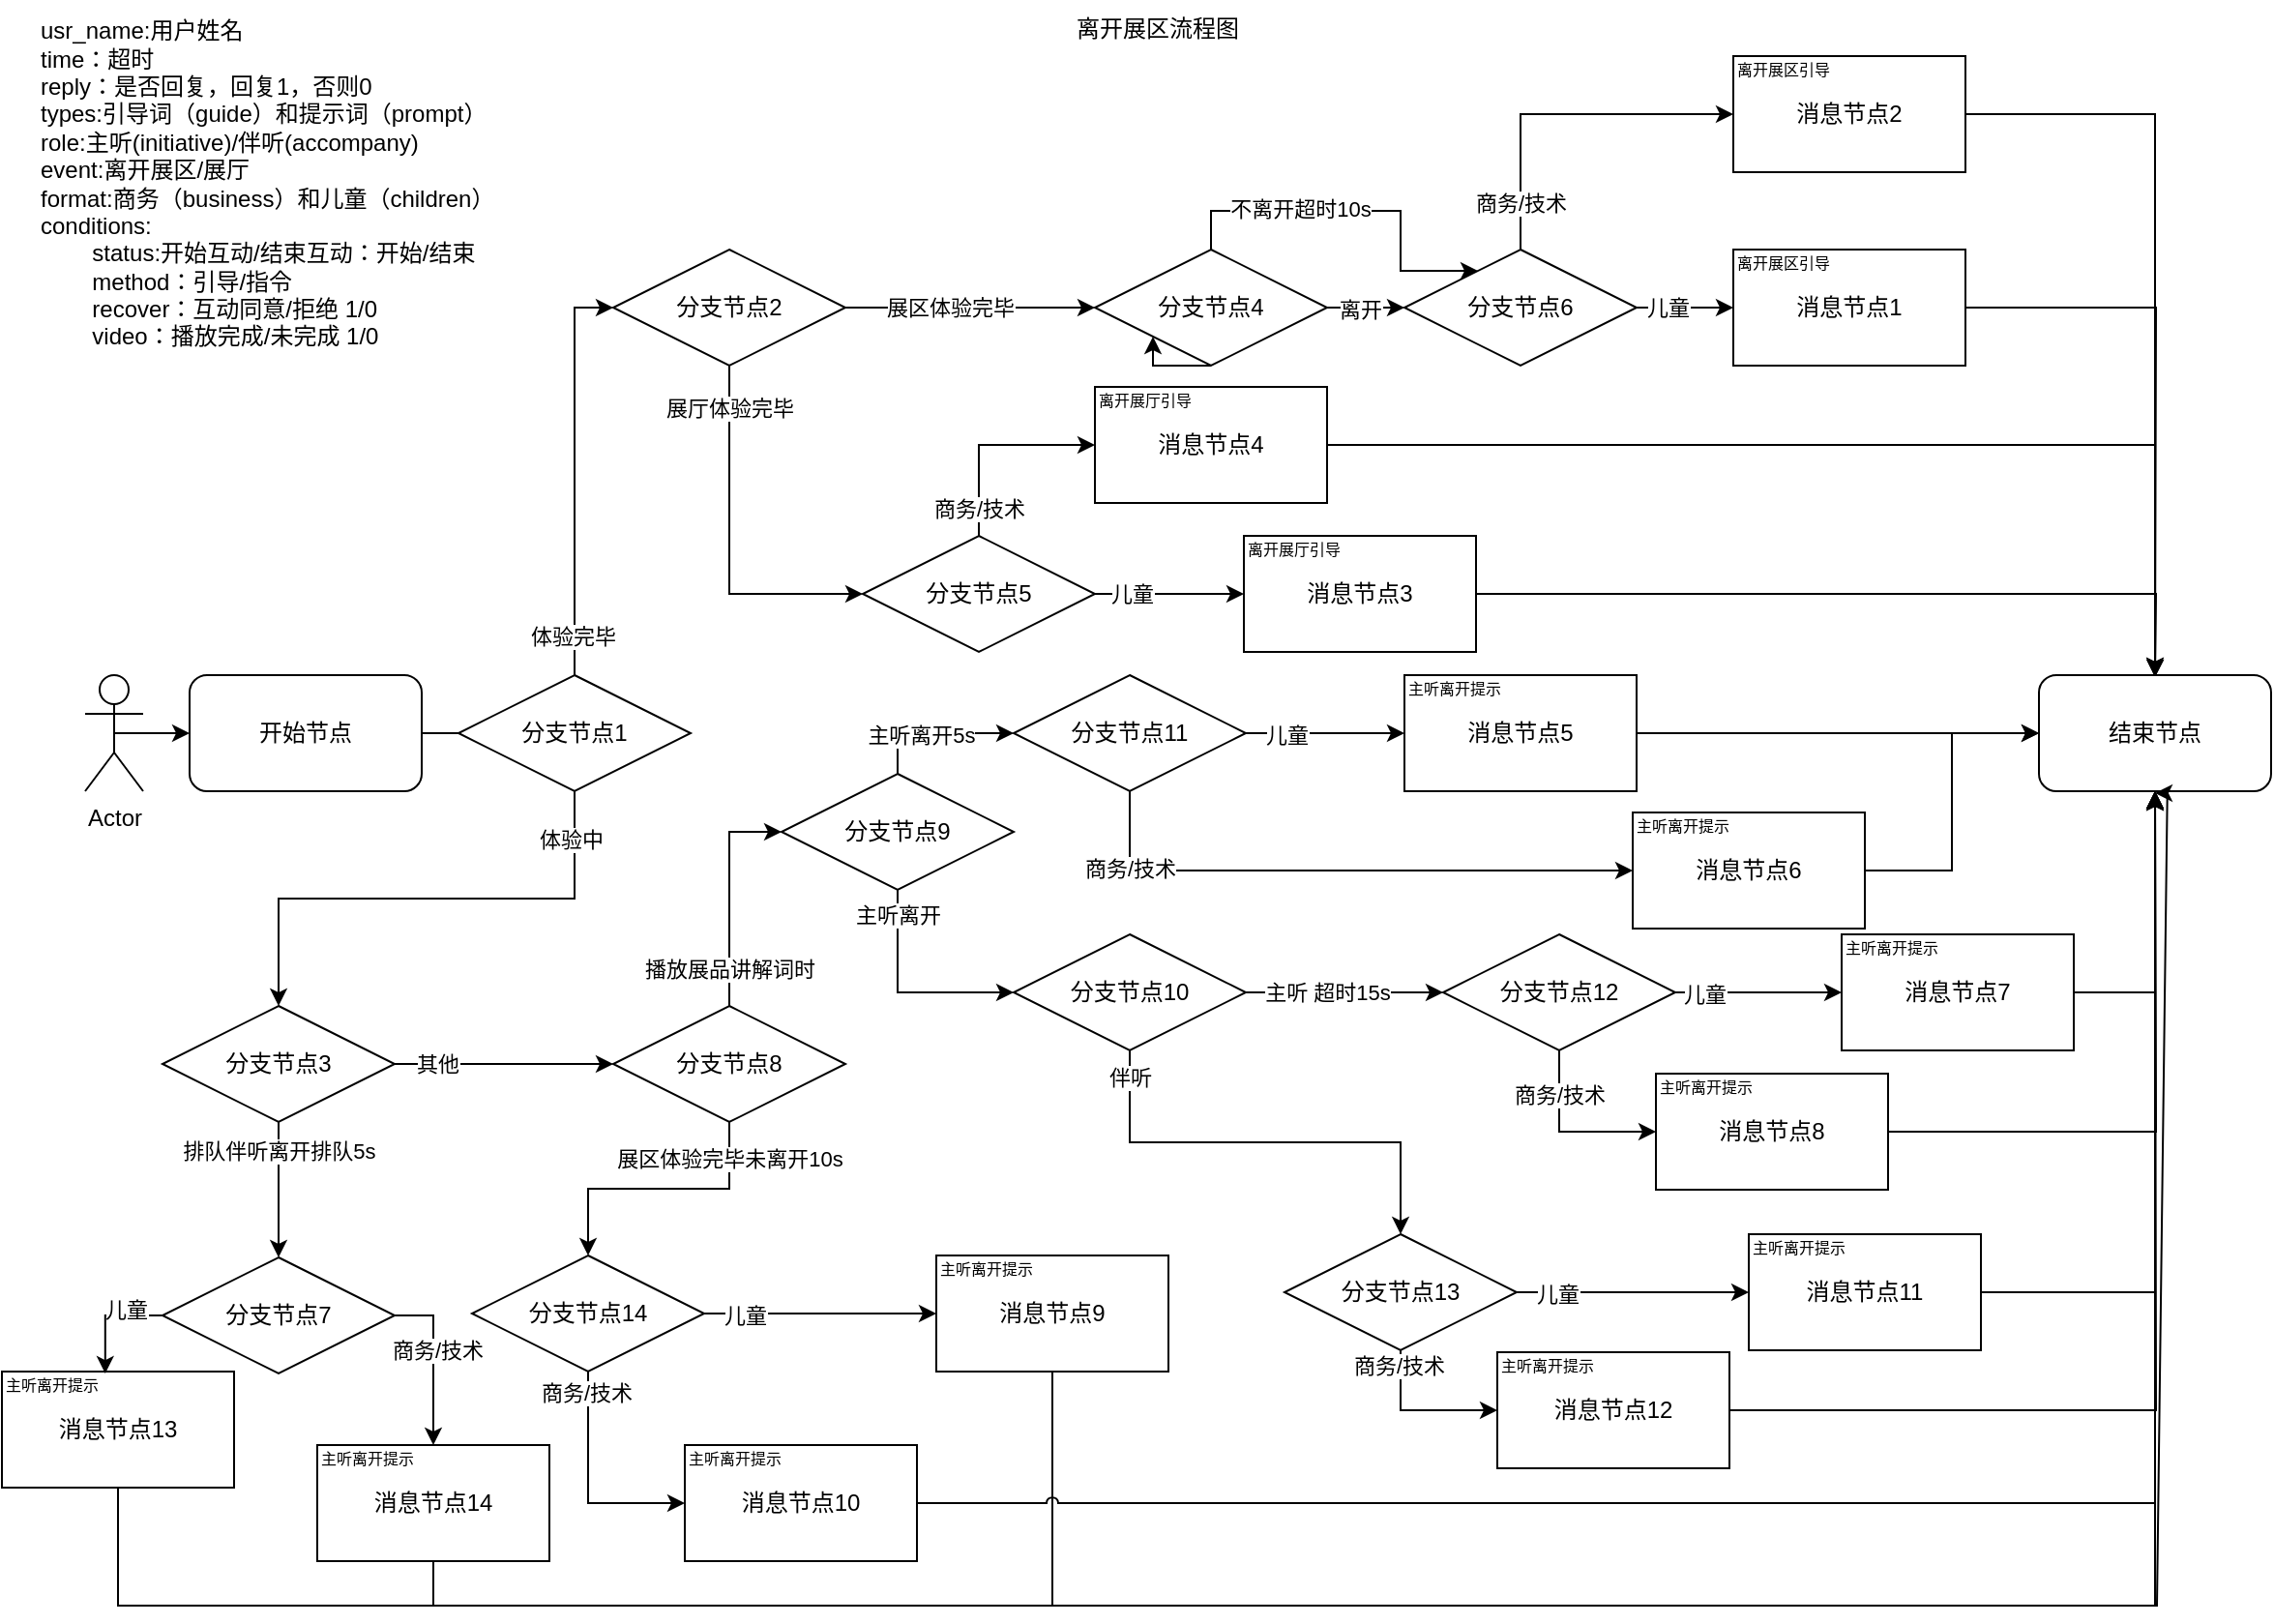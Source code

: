 <mxfile version="26.0.6">
  <diagram name="第 1 页" id="eqwS2rmoRDuyHipNQvQM">
    <mxGraphModel dx="2731" dy="938" grid="1" gridSize="10" guides="1" tooltips="1" connect="1" arrows="0" fold="1" page="1" pageScale="1" pageWidth="1169" pageHeight="827" math="0" shadow="0">
      <root>
        <mxCell id="0" />
        <mxCell id="1" parent="0" />
        <mxCell id="97sA7i45QoaFlvlGvcoy-3" style="edgeStyle=orthogonalEdgeStyle;rounded=0;orthogonalLoop=1;jettySize=auto;html=1;exitX=0.5;exitY=0.5;exitDx=0;exitDy=0;exitPerimeter=0;entryX=0;entryY=0.5;entryDx=0;entryDy=0;" parent="1" source="97sA7i45QoaFlvlGvcoy-1" target="97sA7i45QoaFlvlGvcoy-2" edge="1">
          <mxGeometry relative="1" as="geometry" />
        </mxCell>
        <mxCell id="97sA7i45QoaFlvlGvcoy-1" value="Actor" style="shape=umlActor;verticalLabelPosition=bottom;verticalAlign=top;html=1;outlineConnect=0;" parent="1" vertex="1">
          <mxGeometry x="30" y="349" width="30" height="60" as="geometry" />
        </mxCell>
        <mxCell id="97sA7i45QoaFlvlGvcoy-5" style="edgeStyle=orthogonalEdgeStyle;rounded=0;orthogonalLoop=1;jettySize=auto;html=1;exitX=1;exitY=0.5;exitDx=0;exitDy=0;" parent="1" source="97sA7i45QoaFlvlGvcoy-2" edge="1">
          <mxGeometry relative="1" as="geometry">
            <mxPoint x="280" y="379" as="targetPoint" />
          </mxGeometry>
        </mxCell>
        <mxCell id="97sA7i45QoaFlvlGvcoy-2" value="开始节点" style="rounded=1;whiteSpace=wrap;html=1;" parent="1" vertex="1">
          <mxGeometry x="84" y="349" width="120" height="60" as="geometry" />
        </mxCell>
        <mxCell id="0BQTkddd_yExmxfpGyZA-33" style="edgeStyle=orthogonalEdgeStyle;rounded=0;orthogonalLoop=1;jettySize=auto;html=1;exitX=0.5;exitY=0;exitDx=0;exitDy=0;entryX=0;entryY=0.5;entryDx=0;entryDy=0;" parent="1" source="97sA7i45QoaFlvlGvcoy-15" target="0BQTkddd_yExmxfpGyZA-37" edge="1">
          <mxGeometry relative="1" as="geometry">
            <mxPoint x="383.0" y="239" as="targetPoint" />
          </mxGeometry>
        </mxCell>
        <mxCell id="0BQTkddd_yExmxfpGyZA-34" value="体验完毕" style="edgeLabel;html=1;align=center;verticalAlign=middle;resizable=0;points=[];" parent="0BQTkddd_yExmxfpGyZA-33" vertex="1" connectable="0">
          <mxGeometry x="-0.804" y="1" relative="1" as="geometry">
            <mxPoint as="offset" />
          </mxGeometry>
        </mxCell>
        <mxCell id="0BQTkddd_yExmxfpGyZA-35" style="edgeStyle=orthogonalEdgeStyle;rounded=0;orthogonalLoop=1;jettySize=auto;html=1;exitX=0.5;exitY=1;exitDx=0;exitDy=0;entryX=0.5;entryY=0;entryDx=0;entryDy=0;" parent="1" source="97sA7i45QoaFlvlGvcoy-15" target="HfhM9I5djSlTun7A0hM--2" edge="1">
          <mxGeometry relative="1" as="geometry">
            <mxPoint x="150" y="520" as="targetPoint" />
          </mxGeometry>
        </mxCell>
        <mxCell id="0BQTkddd_yExmxfpGyZA-36" value="体验中" style="edgeLabel;html=1;align=center;verticalAlign=middle;resizable=0;points=[];" parent="0BQTkddd_yExmxfpGyZA-35" vertex="1" connectable="0">
          <mxGeometry x="-0.778" y="-2" relative="1" as="geometry">
            <mxPoint y="-5" as="offset" />
          </mxGeometry>
        </mxCell>
        <mxCell id="97sA7i45QoaFlvlGvcoy-15" value="分支节点1" style="rhombus;whiteSpace=wrap;html=1;" parent="1" vertex="1">
          <mxGeometry x="223" y="349" width="120" height="60" as="geometry" />
        </mxCell>
        <mxCell id="qYZHV7-NMalifiw_TgKO-1" value="离开展区流程图" style="text;html=1;align=center;verticalAlign=middle;whiteSpace=wrap;rounded=0;" parent="1" vertex="1">
          <mxGeometry x="452" width="265" height="30" as="geometry" />
        </mxCell>
        <mxCell id="0BQTkddd_yExmxfpGyZA-4" style="edgeStyle=orthogonalEdgeStyle;rounded=0;orthogonalLoop=1;jettySize=auto;html=1;exitX=0.5;exitY=0;exitDx=0;exitDy=0;entryX=0;entryY=0.5;entryDx=0;entryDy=0;" parent="1" source="0BQTkddd_yExmxfpGyZA-1" target="0BQTkddd_yExmxfpGyZA-2" edge="1">
          <mxGeometry relative="1" as="geometry" />
        </mxCell>
        <mxCell id="0BQTkddd_yExmxfpGyZA-6" value="商务/技术" style="edgeLabel;html=1;align=center;verticalAlign=middle;resizable=0;points=[];" parent="0BQTkddd_yExmxfpGyZA-4" vertex="1" connectable="0">
          <mxGeometry x="-0.734" relative="1" as="geometry">
            <mxPoint as="offset" />
          </mxGeometry>
        </mxCell>
        <mxCell id="0BQTkddd_yExmxfpGyZA-5" style="edgeStyle=orthogonalEdgeStyle;rounded=0;orthogonalLoop=1;jettySize=auto;html=1;exitX=1;exitY=0.5;exitDx=0;exitDy=0;entryX=0;entryY=0.5;entryDx=0;entryDy=0;" parent="1" source="0BQTkddd_yExmxfpGyZA-1" target="0BQTkddd_yExmxfpGyZA-3" edge="1">
          <mxGeometry relative="1" as="geometry" />
        </mxCell>
        <mxCell id="0BQTkddd_yExmxfpGyZA-9" value="儿童" style="edgeLabel;html=1;align=center;verticalAlign=middle;resizable=0;points=[];" parent="0BQTkddd_yExmxfpGyZA-5" vertex="1" connectable="0">
          <mxGeometry x="-0.739" relative="1" as="geometry">
            <mxPoint x="9" as="offset" />
          </mxGeometry>
        </mxCell>
        <mxCell id="0BQTkddd_yExmxfpGyZA-1" value="分支节点6" style="rhombus;whiteSpace=wrap;html=1;" parent="1" vertex="1">
          <mxGeometry x="712" y="129" width="120" height="60" as="geometry" />
        </mxCell>
        <mxCell id="D78f5MYqbMIF7nLeF2cV-3" style="edgeStyle=orthogonalEdgeStyle;rounded=0;orthogonalLoop=1;jettySize=auto;html=1;exitX=1;exitY=0.5;exitDx=0;exitDy=0;" parent="1" source="0BQTkddd_yExmxfpGyZA-2" target="D78f5MYqbMIF7nLeF2cV-2" edge="1">
          <mxGeometry relative="1" as="geometry" />
        </mxCell>
        <mxCell id="0BQTkddd_yExmxfpGyZA-2" value="消息节点2" style="rounded=0;whiteSpace=wrap;html=1;" parent="1" vertex="1">
          <mxGeometry x="882" y="29" width="120" height="60" as="geometry" />
        </mxCell>
        <mxCell id="D78f5MYqbMIF7nLeF2cV-4" style="edgeStyle=orthogonalEdgeStyle;rounded=0;orthogonalLoop=1;jettySize=auto;html=1;exitX=1;exitY=0.5;exitDx=0;exitDy=0;" parent="1" source="0BQTkddd_yExmxfpGyZA-3" edge="1">
          <mxGeometry relative="1" as="geometry">
            <mxPoint x="1100" y="350" as="targetPoint" />
          </mxGeometry>
        </mxCell>
        <mxCell id="0BQTkddd_yExmxfpGyZA-3" value="消息节点1" style="rounded=0;whiteSpace=wrap;html=1;" parent="1" vertex="1">
          <mxGeometry x="882" y="129" width="120" height="60" as="geometry" />
        </mxCell>
        <mxCell id="0BQTkddd_yExmxfpGyZA-7" value="&lt;font style=&quot;font-size: 8px;&quot;&gt;离开展区引导&lt;/font&gt;" style="text;html=1;align=left;verticalAlign=middle;whiteSpace=wrap;rounded=0;" parent="1" vertex="1">
          <mxGeometry x="882" y="29" width="70" height="11" as="geometry" />
        </mxCell>
        <mxCell id="0BQTkddd_yExmxfpGyZA-8" value="&lt;font style=&quot;font-size: 8px;&quot;&gt;离开展区引导&lt;/font&gt;" style="text;html=1;align=left;verticalAlign=middle;whiteSpace=wrap;rounded=0;" parent="1" vertex="1">
          <mxGeometry x="882" y="129" width="70" height="11" as="geometry" />
        </mxCell>
        <mxCell id="0BQTkddd_yExmxfpGyZA-10" style="edgeStyle=orthogonalEdgeStyle;rounded=0;orthogonalLoop=1;jettySize=auto;html=1;exitX=0.5;exitY=0;exitDx=0;exitDy=0;entryX=0;entryY=0.5;entryDx=0;entryDy=0;" parent="1" source="0BQTkddd_yExmxfpGyZA-14" target="0BQTkddd_yExmxfpGyZA-15" edge="1">
          <mxGeometry relative="1" as="geometry" />
        </mxCell>
        <mxCell id="0BQTkddd_yExmxfpGyZA-11" value="商务/技术" style="edgeLabel;html=1;align=center;verticalAlign=middle;resizable=0;points=[];" parent="0BQTkddd_yExmxfpGyZA-10" vertex="1" connectable="0">
          <mxGeometry x="-0.734" relative="1" as="geometry">
            <mxPoint as="offset" />
          </mxGeometry>
        </mxCell>
        <mxCell id="0BQTkddd_yExmxfpGyZA-12" style="edgeStyle=orthogonalEdgeStyle;rounded=0;orthogonalLoop=1;jettySize=auto;html=1;exitX=1;exitY=0.5;exitDx=0;exitDy=0;entryX=0;entryY=0.5;entryDx=0;entryDy=0;" parent="1" source="0BQTkddd_yExmxfpGyZA-14" target="0BQTkddd_yExmxfpGyZA-16" edge="1">
          <mxGeometry relative="1" as="geometry" />
        </mxCell>
        <mxCell id="0BQTkddd_yExmxfpGyZA-13" value="儿童" style="edgeLabel;html=1;align=center;verticalAlign=middle;resizable=0;points=[];" parent="0BQTkddd_yExmxfpGyZA-12" vertex="1" connectable="0">
          <mxGeometry x="-0.739" relative="1" as="geometry">
            <mxPoint x="9" as="offset" />
          </mxGeometry>
        </mxCell>
        <mxCell id="0BQTkddd_yExmxfpGyZA-14" value="分支节点5" style="rhombus;whiteSpace=wrap;html=1;" parent="1" vertex="1">
          <mxGeometry x="432" y="277" width="120" height="60" as="geometry" />
        </mxCell>
        <mxCell id="D78f5MYqbMIF7nLeF2cV-5" style="edgeStyle=orthogonalEdgeStyle;rounded=0;orthogonalLoop=1;jettySize=auto;html=1;exitX=1;exitY=0.5;exitDx=0;exitDy=0;entryX=0.5;entryY=0;entryDx=0;entryDy=0;" parent="1" source="0BQTkddd_yExmxfpGyZA-15" target="D78f5MYqbMIF7nLeF2cV-2" edge="1">
          <mxGeometry relative="1" as="geometry" />
        </mxCell>
        <mxCell id="0BQTkddd_yExmxfpGyZA-15" value="消息节点4" style="rounded=0;whiteSpace=wrap;html=1;" parent="1" vertex="1">
          <mxGeometry x="552" y="200" width="120" height="60" as="geometry" />
        </mxCell>
        <mxCell id="D78f5MYqbMIF7nLeF2cV-6" style="edgeStyle=orthogonalEdgeStyle;rounded=0;orthogonalLoop=1;jettySize=auto;html=1;exitX=1;exitY=0.5;exitDx=0;exitDy=0;" parent="1" source="0BQTkddd_yExmxfpGyZA-16" edge="1">
          <mxGeometry relative="1" as="geometry">
            <mxPoint x="1100" y="350" as="targetPoint" />
          </mxGeometry>
        </mxCell>
        <mxCell id="0BQTkddd_yExmxfpGyZA-16" value="消息节点3" style="rounded=0;whiteSpace=wrap;html=1;" parent="1" vertex="1">
          <mxGeometry x="629" y="277" width="120" height="60" as="geometry" />
        </mxCell>
        <mxCell id="0BQTkddd_yExmxfpGyZA-17" value="&lt;font style=&quot;font-size: 8px;&quot;&gt;离开展厅引导&lt;/font&gt;" style="text;html=1;align=left;verticalAlign=middle;whiteSpace=wrap;rounded=0;" parent="1" vertex="1">
          <mxGeometry x="552" y="200" width="70" height="11" as="geometry" />
        </mxCell>
        <mxCell id="0BQTkddd_yExmxfpGyZA-18" value="&lt;font style=&quot;font-size: 8px;&quot;&gt;离开展厅引导&lt;/font&gt;" style="text;html=1;align=left;verticalAlign=middle;whiteSpace=wrap;rounded=0;" parent="1" vertex="1">
          <mxGeometry x="629" y="277" width="70" height="11" as="geometry" />
        </mxCell>
        <mxCell id="0BQTkddd_yExmxfpGyZA-38" style="edgeStyle=orthogonalEdgeStyle;rounded=0;orthogonalLoop=1;jettySize=auto;html=1;exitX=0.5;exitY=1;exitDx=0;exitDy=0;entryX=0;entryY=0.5;entryDx=0;entryDy=0;" parent="1" source="0BQTkddd_yExmxfpGyZA-37" target="0BQTkddd_yExmxfpGyZA-14" edge="1">
          <mxGeometry relative="1" as="geometry" />
        </mxCell>
        <mxCell id="0BQTkddd_yExmxfpGyZA-39" value="展厅体验完毕" style="edgeLabel;html=1;align=center;verticalAlign=middle;resizable=0;points=[];" parent="0BQTkddd_yExmxfpGyZA-38" vertex="1" connectable="0">
          <mxGeometry x="-0.764" relative="1" as="geometry">
            <mxPoint as="offset" />
          </mxGeometry>
        </mxCell>
        <mxCell id="0BQTkddd_yExmxfpGyZA-42" style="edgeStyle=orthogonalEdgeStyle;rounded=0;orthogonalLoop=1;jettySize=auto;html=1;exitX=1;exitY=0.5;exitDx=0;exitDy=0;entryX=0;entryY=0.5;entryDx=0;entryDy=0;" parent="1" source="0BQTkddd_yExmxfpGyZA-37" target="HfhM9I5djSlTun7A0hM--23" edge="1">
          <mxGeometry relative="1" as="geometry">
            <mxPoint x="550" y="160" as="targetPoint" />
          </mxGeometry>
        </mxCell>
        <mxCell id="0BQTkddd_yExmxfpGyZA-43" value="展区体验完毕" style="edgeLabel;html=1;align=center;verticalAlign=middle;resizable=0;points=[];" parent="0BQTkddd_yExmxfpGyZA-42" vertex="1" connectable="0">
          <mxGeometry x="-0.925" relative="1" as="geometry">
            <mxPoint x="49" as="offset" />
          </mxGeometry>
        </mxCell>
        <mxCell id="0BQTkddd_yExmxfpGyZA-37" value="分支节点2" style="rhombus;whiteSpace=wrap;html=1;" parent="1" vertex="1">
          <mxGeometry x="303" y="129" width="120" height="60" as="geometry" />
        </mxCell>
        <mxCell id="D78f5MYqbMIF7nLeF2cV-2" value="结束节点" style="rounded=1;whiteSpace=wrap;html=1;" parent="1" vertex="1">
          <mxGeometry x="1040" y="349" width="120" height="60" as="geometry" />
        </mxCell>
        <mxCell id="24F_cnndnKzgg-yqGema-1" style="edgeStyle=orthogonalEdgeStyle;rounded=0;orthogonalLoop=1;jettySize=auto;html=1;entryX=0;entryY=0.5;entryDx=0;entryDy=0;" parent="1" source="D78f5MYqbMIF7nLeF2cV-15" target="24F_cnndnKzgg-yqGema-8" edge="1">
          <mxGeometry relative="1" as="geometry">
            <mxPoint x="680" y="396" as="targetPoint" />
            <mxPoint x="480" y="400" as="sourcePoint" />
          </mxGeometry>
        </mxCell>
        <mxCell id="24F_cnndnKzgg-yqGema-20" value="主听离开5s" style="edgeLabel;html=1;align=center;verticalAlign=middle;resizable=0;points=[];" parent="24F_cnndnKzgg-yqGema-1" vertex="1" connectable="0">
          <mxGeometry x="-0.464" y="-1" relative="1" as="geometry">
            <mxPoint x="11" as="offset" />
          </mxGeometry>
        </mxCell>
        <mxCell id="24F_cnndnKzgg-yqGema-17" style="edgeStyle=orthogonalEdgeStyle;rounded=0;orthogonalLoop=1;jettySize=auto;html=1;exitX=0.5;exitY=1;exitDx=0;exitDy=0;entryX=0;entryY=0.5;entryDx=0;entryDy=0;" parent="1" source="D78f5MYqbMIF7nLeF2cV-15" target="24F_cnndnKzgg-yqGema-25" edge="1">
          <mxGeometry relative="1" as="geometry">
            <mxPoint x="560" y="550" as="targetPoint" />
          </mxGeometry>
        </mxCell>
        <mxCell id="24F_cnndnKzgg-yqGema-19" value="主听离开" style="edgeLabel;html=1;align=center;verticalAlign=middle;resizable=0;points=[];" parent="24F_cnndnKzgg-yqGema-17" vertex="1" connectable="0">
          <mxGeometry x="-0.84" relative="1" as="geometry">
            <mxPoint y="4" as="offset" />
          </mxGeometry>
        </mxCell>
        <mxCell id="D78f5MYqbMIF7nLeF2cV-15" value="分支节点9" style="rhombus;whiteSpace=wrap;html=1;" parent="1" vertex="1">
          <mxGeometry x="390" y="400" width="120" height="60" as="geometry" />
        </mxCell>
        <mxCell id="24F_cnndnKzgg-yqGema-4" style="edgeStyle=orthogonalEdgeStyle;rounded=0;orthogonalLoop=1;jettySize=auto;html=1;entryX=0;entryY=0.5;entryDx=0;entryDy=0;exitX=0.5;exitY=1;exitDx=0;exitDy=0;" parent="1" source="24F_cnndnKzgg-yqGema-8" target="24F_cnndnKzgg-yqGema-9" edge="1">
          <mxGeometry relative="1" as="geometry" />
        </mxCell>
        <mxCell id="24F_cnndnKzgg-yqGema-5" value="商务/技术" style="edgeLabel;html=1;align=center;verticalAlign=middle;resizable=0;points=[];" parent="24F_cnndnKzgg-yqGema-4" vertex="1" connectable="0">
          <mxGeometry x="-0.734" relative="1" as="geometry">
            <mxPoint as="offset" />
          </mxGeometry>
        </mxCell>
        <mxCell id="24F_cnndnKzgg-yqGema-6" style="edgeStyle=orthogonalEdgeStyle;rounded=0;orthogonalLoop=1;jettySize=auto;html=1;exitX=1;exitY=0.5;exitDx=0;exitDy=0;entryX=0;entryY=0.5;entryDx=0;entryDy=0;" parent="1" source="24F_cnndnKzgg-yqGema-8" target="24F_cnndnKzgg-yqGema-10" edge="1">
          <mxGeometry relative="1" as="geometry" />
        </mxCell>
        <mxCell id="24F_cnndnKzgg-yqGema-7" value="儿童" style="edgeLabel;html=1;align=center;verticalAlign=middle;resizable=0;points=[];" parent="24F_cnndnKzgg-yqGema-6" vertex="1" connectable="0">
          <mxGeometry x="-0.739" relative="1" as="geometry">
            <mxPoint x="10" y="1" as="offset" />
          </mxGeometry>
        </mxCell>
        <mxCell id="24F_cnndnKzgg-yqGema-8" value="分支节点11" style="rhombus;whiteSpace=wrap;html=1;" parent="1" vertex="1">
          <mxGeometry x="510" y="349" width="120" height="60" as="geometry" />
        </mxCell>
        <mxCell id="24F_cnndnKzgg-yqGema-16" style="edgeStyle=orthogonalEdgeStyle;rounded=0;orthogonalLoop=1;jettySize=auto;html=1;exitX=1;exitY=0.5;exitDx=0;exitDy=0;entryX=0;entryY=0.5;entryDx=0;entryDy=0;" parent="1" source="24F_cnndnKzgg-yqGema-9" target="D78f5MYqbMIF7nLeF2cV-2" edge="1">
          <mxGeometry relative="1" as="geometry" />
        </mxCell>
        <mxCell id="24F_cnndnKzgg-yqGema-9" value="消息节点6" style="rounded=0;whiteSpace=wrap;html=1;" parent="1" vertex="1">
          <mxGeometry x="830" y="420" width="120" height="60" as="geometry" />
        </mxCell>
        <mxCell id="24F_cnndnKzgg-yqGema-14" style="edgeStyle=orthogonalEdgeStyle;rounded=0;orthogonalLoop=1;jettySize=auto;html=1;exitX=1;exitY=0.5;exitDx=0;exitDy=0;entryX=0;entryY=0.5;entryDx=0;entryDy=0;" parent="1" source="24F_cnndnKzgg-yqGema-10" target="D78f5MYqbMIF7nLeF2cV-2" edge="1">
          <mxGeometry relative="1" as="geometry" />
        </mxCell>
        <mxCell id="24F_cnndnKzgg-yqGema-10" value="消息节点5" style="rounded=0;whiteSpace=wrap;html=1;" parent="1" vertex="1">
          <mxGeometry x="712" y="349" width="120" height="60" as="geometry" />
        </mxCell>
        <mxCell id="24F_cnndnKzgg-yqGema-11" value="&lt;font style=&quot;font-size: 8px;&quot;&gt;主听离开提示&lt;/font&gt;" style="text;html=1;align=left;verticalAlign=middle;whiteSpace=wrap;rounded=0;" parent="1" vertex="1">
          <mxGeometry x="830" y="420" width="70" height="11" as="geometry" />
        </mxCell>
        <mxCell id="24F_cnndnKzgg-yqGema-12" value="&lt;font style=&quot;font-size: 8px;&quot;&gt;主听离开提示&lt;/font&gt;" style="text;html=1;align=left;verticalAlign=middle;whiteSpace=wrap;rounded=0;" parent="1" vertex="1">
          <mxGeometry x="712" y="349" width="70" height="11" as="geometry" />
        </mxCell>
        <mxCell id="24F_cnndnKzgg-yqGema-23" style="edgeStyle=orthogonalEdgeStyle;rounded=0;orthogonalLoop=1;jettySize=auto;html=1;exitX=0.5;exitY=0;exitDx=0;exitDy=0;entryX=0;entryY=0.5;entryDx=0;entryDy=0;" parent="1" source="24F_cnndnKzgg-yqGema-22" target="D78f5MYqbMIF7nLeF2cV-15" edge="1">
          <mxGeometry relative="1" as="geometry" />
        </mxCell>
        <mxCell id="24F_cnndnKzgg-yqGema-24" value="播放展品讲解词时" style="edgeLabel;html=1;align=center;verticalAlign=middle;resizable=0;points=[];" parent="24F_cnndnKzgg-yqGema-23" vertex="1" connectable="0">
          <mxGeometry x="-0.43" relative="1" as="geometry">
            <mxPoint y="14" as="offset" />
          </mxGeometry>
        </mxCell>
        <mxCell id="PFfS1GUrb-edP6tvVGiB-14" style="edgeStyle=orthogonalEdgeStyle;rounded=0;orthogonalLoop=1;jettySize=auto;html=1;exitX=0.5;exitY=1;exitDx=0;exitDy=0;entryX=0.5;entryY=0;entryDx=0;entryDy=0;" parent="1" source="24F_cnndnKzgg-yqGema-22" target="PFfS1GUrb-edP6tvVGiB-30" edge="1">
          <mxGeometry relative="1" as="geometry">
            <mxPoint x="362.647" y="770" as="targetPoint" />
          </mxGeometry>
        </mxCell>
        <mxCell id="PFfS1GUrb-edP6tvVGiB-16" value="展区体验完毕未离开10s" style="edgeLabel;html=1;align=center;verticalAlign=middle;resizable=0;points=[];" parent="PFfS1GUrb-edP6tvVGiB-14" vertex="1" connectable="0">
          <mxGeometry x="-0.695" relative="1" as="geometry">
            <mxPoint y="-3" as="offset" />
          </mxGeometry>
        </mxCell>
        <mxCell id="24F_cnndnKzgg-yqGema-22" value="分支节点8" style="rhombus;whiteSpace=wrap;html=1;" parent="1" vertex="1">
          <mxGeometry x="303" y="520" width="120" height="60" as="geometry" />
        </mxCell>
        <mxCell id="24F_cnndnKzgg-yqGema-26" style="edgeStyle=orthogonalEdgeStyle;rounded=0;orthogonalLoop=1;jettySize=auto;html=1;exitX=1;exitY=0.5;exitDx=0;exitDy=0;" parent="1" source="24F_cnndnKzgg-yqGema-25" target="PFfS1GUrb-edP6tvVGiB-5" edge="1">
          <mxGeometry relative="1" as="geometry">
            <mxPoint x="1022" y="494" as="targetPoint" />
            <mxPoint x="662" y="494" as="sourcePoint" />
          </mxGeometry>
        </mxCell>
        <mxCell id="24F_cnndnKzgg-yqGema-29" value="主听 超时15s" style="edgeLabel;html=1;align=center;verticalAlign=middle;resizable=0;points=[];" parent="24F_cnndnKzgg-yqGema-26" vertex="1" connectable="0">
          <mxGeometry x="-0.731" y="-1" relative="1" as="geometry">
            <mxPoint x="28" y="-1" as="offset" />
          </mxGeometry>
        </mxCell>
        <mxCell id="24F_cnndnKzgg-yqGema-28" style="edgeStyle=orthogonalEdgeStyle;rounded=0;orthogonalLoop=1;jettySize=auto;html=1;exitX=0.5;exitY=1;exitDx=0;exitDy=0;entryX=0.5;entryY=0;entryDx=0;entryDy=0;" parent="1" source="24F_cnndnKzgg-yqGema-25" target="24F_cnndnKzgg-yqGema-31" edge="1">
          <mxGeometry relative="1" as="geometry">
            <mxPoint x="710" y="590" as="targetPoint" />
          </mxGeometry>
        </mxCell>
        <mxCell id="24F_cnndnKzgg-yqGema-30" value="伴听" style="edgeLabel;html=1;align=center;verticalAlign=middle;resizable=0;points=[];" parent="24F_cnndnKzgg-yqGema-28" vertex="1" connectable="0">
          <mxGeometry x="-0.884" relative="1" as="geometry">
            <mxPoint as="offset" />
          </mxGeometry>
        </mxCell>
        <mxCell id="24F_cnndnKzgg-yqGema-25" value="分支节点10" style="rhombus;whiteSpace=wrap;html=1;" parent="1" vertex="1">
          <mxGeometry x="510" y="483" width="120" height="60" as="geometry" />
        </mxCell>
        <mxCell id="24F_cnndnKzgg-yqGema-32" style="edgeStyle=orthogonalEdgeStyle;rounded=0;orthogonalLoop=1;jettySize=auto;html=1;exitX=1;exitY=0.5;exitDx=0;exitDy=0;entryX=0;entryY=0.5;entryDx=0;entryDy=0;" parent="1" source="24F_cnndnKzgg-yqGema-31" target="24F_cnndnKzgg-yqGema-36" edge="1">
          <mxGeometry relative="1" as="geometry">
            <mxPoint x="840" y="668" as="targetPoint" />
          </mxGeometry>
        </mxCell>
        <mxCell id="24F_cnndnKzgg-yqGema-34" value="儿童" style="edgeLabel;html=1;align=center;verticalAlign=middle;resizable=0;points=[];" parent="24F_cnndnKzgg-yqGema-32" vertex="1" connectable="0">
          <mxGeometry x="-0.66" y="-1" relative="1" as="geometry">
            <mxPoint as="offset" />
          </mxGeometry>
        </mxCell>
        <mxCell id="24F_cnndnKzgg-yqGema-33" style="edgeStyle=orthogonalEdgeStyle;rounded=0;orthogonalLoop=1;jettySize=auto;html=1;exitX=0.5;exitY=1;exitDx=0;exitDy=0;entryX=0;entryY=0.5;entryDx=0;entryDy=0;" parent="1" source="24F_cnndnKzgg-yqGema-31" target="24F_cnndnKzgg-yqGema-38" edge="1">
          <mxGeometry relative="1" as="geometry">
            <mxPoint x="810" y="748" as="targetPoint" />
          </mxGeometry>
        </mxCell>
        <mxCell id="24F_cnndnKzgg-yqGema-35" value="商务/技术" style="edgeLabel;html=1;align=center;verticalAlign=middle;resizable=0;points=[];" parent="24F_cnndnKzgg-yqGema-33" vertex="1" connectable="0">
          <mxGeometry x="-0.814" y="-1" relative="1" as="geometry">
            <mxPoint as="offset" />
          </mxGeometry>
        </mxCell>
        <mxCell id="24F_cnndnKzgg-yqGema-31" value="分支节点13" style="rhombus;whiteSpace=wrap;html=1;" parent="1" vertex="1">
          <mxGeometry x="650" y="638" width="120" height="60" as="geometry" />
        </mxCell>
        <mxCell id="24F_cnndnKzgg-yqGema-40" style="edgeStyle=orthogonalEdgeStyle;rounded=0;orthogonalLoop=1;jettySize=auto;html=1;exitX=1;exitY=0.5;exitDx=0;exitDy=0;entryX=0.5;entryY=1;entryDx=0;entryDy=0;" parent="1" source="24F_cnndnKzgg-yqGema-36" target="D78f5MYqbMIF7nLeF2cV-2" edge="1">
          <mxGeometry relative="1" as="geometry" />
        </mxCell>
        <mxCell id="24F_cnndnKzgg-yqGema-36" value="消息节点11" style="rounded=0;whiteSpace=wrap;html=1;" parent="1" vertex="1">
          <mxGeometry x="890" y="638" width="120" height="60" as="geometry" />
        </mxCell>
        <mxCell id="24F_cnndnKzgg-yqGema-37" value="&lt;span style=&quot;font-size: 8px;&quot;&gt;主听离开提示&lt;/span&gt;" style="text;html=1;align=left;verticalAlign=middle;whiteSpace=wrap;rounded=0;" parent="1" vertex="1">
          <mxGeometry x="890" y="638" width="70" height="11" as="geometry" />
        </mxCell>
        <mxCell id="24F_cnndnKzgg-yqGema-41" style="edgeStyle=orthogonalEdgeStyle;rounded=0;orthogonalLoop=1;jettySize=auto;html=1;exitX=1;exitY=0.5;exitDx=0;exitDy=0;" parent="1" source="24F_cnndnKzgg-yqGema-38" edge="1">
          <mxGeometry relative="1" as="geometry">
            <mxPoint x="1100" y="410" as="targetPoint" />
          </mxGeometry>
        </mxCell>
        <mxCell id="24F_cnndnKzgg-yqGema-38" value="消息节点12" style="rounded=0;whiteSpace=wrap;html=1;" parent="1" vertex="1">
          <mxGeometry x="760" y="699" width="120" height="60" as="geometry" />
        </mxCell>
        <mxCell id="24F_cnndnKzgg-yqGema-39" value="&lt;font style=&quot;font-size: 8px;&quot;&gt;主听离开提示&lt;/font&gt;" style="text;html=1;align=left;verticalAlign=middle;whiteSpace=wrap;rounded=0;" parent="1" vertex="1">
          <mxGeometry x="760" y="699" width="70" height="11" as="geometry" />
        </mxCell>
        <mxCell id="PFfS1GUrb-edP6tvVGiB-1" style="edgeStyle=orthogonalEdgeStyle;rounded=0;orthogonalLoop=1;jettySize=auto;html=1;exitX=1;exitY=0.5;exitDx=0;exitDy=0;entryX=0;entryY=0.5;entryDx=0;entryDy=0;" parent="1" source="PFfS1GUrb-edP6tvVGiB-5" target="PFfS1GUrb-edP6tvVGiB-6" edge="1">
          <mxGeometry relative="1" as="geometry">
            <mxPoint x="922" y="510" as="targetPoint" />
          </mxGeometry>
        </mxCell>
        <mxCell id="PFfS1GUrb-edP6tvVGiB-2" value="儿童" style="edgeLabel;html=1;align=center;verticalAlign=middle;resizable=0;points=[];" parent="PFfS1GUrb-edP6tvVGiB-1" vertex="1" connectable="0">
          <mxGeometry x="-0.66" y="-1" relative="1" as="geometry">
            <mxPoint as="offset" />
          </mxGeometry>
        </mxCell>
        <mxCell id="PFfS1GUrb-edP6tvVGiB-3" style="edgeStyle=orthogonalEdgeStyle;rounded=0;orthogonalLoop=1;jettySize=auto;html=1;exitX=0.5;exitY=1;exitDx=0;exitDy=0;entryX=0;entryY=0.5;entryDx=0;entryDy=0;" parent="1" source="PFfS1GUrb-edP6tvVGiB-5" target="PFfS1GUrb-edP6tvVGiB-8" edge="1">
          <mxGeometry relative="1" as="geometry">
            <mxPoint x="892" y="590" as="targetPoint" />
          </mxGeometry>
        </mxCell>
        <mxCell id="PFfS1GUrb-edP6tvVGiB-4" value="商务/技术" style="edgeLabel;html=1;align=center;verticalAlign=middle;resizable=0;points=[];" parent="PFfS1GUrb-edP6tvVGiB-3" vertex="1" connectable="0">
          <mxGeometry x="-0.814" y="-1" relative="1" as="geometry">
            <mxPoint x="1" y="14" as="offset" />
          </mxGeometry>
        </mxCell>
        <mxCell id="PFfS1GUrb-edP6tvVGiB-5" value="分支节点12" style="rhombus;whiteSpace=wrap;html=1;" parent="1" vertex="1">
          <mxGeometry x="732" y="483" width="120" height="60" as="geometry" />
        </mxCell>
        <mxCell id="PFfS1GUrb-edP6tvVGiB-12" style="edgeStyle=orthogonalEdgeStyle;rounded=0;orthogonalLoop=1;jettySize=auto;html=1;exitX=1;exitY=0.5;exitDx=0;exitDy=0;entryX=0.5;entryY=1;entryDx=0;entryDy=0;" parent="1" source="PFfS1GUrb-edP6tvVGiB-6" target="D78f5MYqbMIF7nLeF2cV-2" edge="1">
          <mxGeometry relative="1" as="geometry" />
        </mxCell>
        <mxCell id="PFfS1GUrb-edP6tvVGiB-6" value="消息节点7" style="rounded=0;whiteSpace=wrap;html=1;" parent="1" vertex="1">
          <mxGeometry x="938" y="483" width="120" height="60" as="geometry" />
        </mxCell>
        <mxCell id="PFfS1GUrb-edP6tvVGiB-7" value="&lt;span style=&quot;font-size: 8px;&quot;&gt;主听离开提示&lt;/span&gt;" style="text;html=1;align=left;verticalAlign=middle;whiteSpace=wrap;rounded=0;" parent="1" vertex="1">
          <mxGeometry x="938" y="483" width="70" height="11" as="geometry" />
        </mxCell>
        <mxCell id="PFfS1GUrb-edP6tvVGiB-13" style="edgeStyle=orthogonalEdgeStyle;rounded=0;orthogonalLoop=1;jettySize=auto;html=1;exitX=1;exitY=0.5;exitDx=0;exitDy=0;" parent="1" source="PFfS1GUrb-edP6tvVGiB-8" edge="1">
          <mxGeometry relative="1" as="geometry">
            <mxPoint x="1100" y="410" as="targetPoint" />
          </mxGeometry>
        </mxCell>
        <mxCell id="PFfS1GUrb-edP6tvVGiB-8" value="消息节点8" style="rounded=0;whiteSpace=wrap;html=1;" parent="1" vertex="1">
          <mxGeometry x="842" y="555" width="120" height="60" as="geometry" />
        </mxCell>
        <mxCell id="PFfS1GUrb-edP6tvVGiB-9" value="&lt;font style=&quot;font-size: 8px;&quot;&gt;主听离开提示&lt;/font&gt;" style="text;html=1;align=left;verticalAlign=middle;whiteSpace=wrap;rounded=0;" parent="1" vertex="1">
          <mxGeometry x="842" y="555" width="70" height="11" as="geometry" />
        </mxCell>
        <mxCell id="PFfS1GUrb-edP6tvVGiB-26" style="edgeStyle=orthogonalEdgeStyle;rounded=0;orthogonalLoop=1;jettySize=auto;html=1;exitX=1;exitY=0.5;exitDx=0;exitDy=0;entryX=0;entryY=0.5;entryDx=0;entryDy=0;" parent="1" source="PFfS1GUrb-edP6tvVGiB-30" target="PFfS1GUrb-edP6tvVGiB-31" edge="1">
          <mxGeometry relative="1" as="geometry">
            <mxPoint x="420" y="679" as="targetPoint" />
          </mxGeometry>
        </mxCell>
        <mxCell id="PFfS1GUrb-edP6tvVGiB-27" value="儿童" style="edgeLabel;html=1;align=center;verticalAlign=middle;resizable=0;points=[];" parent="PFfS1GUrb-edP6tvVGiB-26" vertex="1" connectable="0">
          <mxGeometry x="-0.66" y="-1" relative="1" as="geometry">
            <mxPoint as="offset" />
          </mxGeometry>
        </mxCell>
        <mxCell id="PFfS1GUrb-edP6tvVGiB-28" style="edgeStyle=orthogonalEdgeStyle;rounded=0;orthogonalLoop=1;jettySize=auto;html=1;exitX=0.5;exitY=1;exitDx=0;exitDy=0;entryX=0;entryY=0.5;entryDx=0;entryDy=0;" parent="1" source="PFfS1GUrb-edP6tvVGiB-30" target="PFfS1GUrb-edP6tvVGiB-33" edge="1">
          <mxGeometry relative="1" as="geometry">
            <mxPoint x="390" y="759" as="targetPoint" />
          </mxGeometry>
        </mxCell>
        <mxCell id="PFfS1GUrb-edP6tvVGiB-29" value="商务/技术" style="edgeLabel;html=1;align=center;verticalAlign=middle;resizable=0;points=[];" parent="PFfS1GUrb-edP6tvVGiB-28" vertex="1" connectable="0">
          <mxGeometry x="-0.814" y="-1" relative="1" as="geometry">
            <mxPoint as="offset" />
          </mxGeometry>
        </mxCell>
        <mxCell id="PFfS1GUrb-edP6tvVGiB-30" value="分支节点14" style="rhombus;whiteSpace=wrap;html=1;" parent="1" vertex="1">
          <mxGeometry x="230" y="649" width="120" height="60" as="geometry" />
        </mxCell>
        <mxCell id="PFfS1GUrb-edP6tvVGiB-37" style="edgeStyle=orthogonalEdgeStyle;rounded=0;orthogonalLoop=1;jettySize=auto;html=1;exitX=0.5;exitY=1;exitDx=0;exitDy=0;jumpStyle=arc;" parent="1" source="PFfS1GUrb-edP6tvVGiB-31" edge="1">
          <mxGeometry relative="1" as="geometry">
            <mxPoint x="1100" y="410" as="targetPoint" />
            <Array as="points">
              <mxPoint x="530" y="830" />
              <mxPoint x="1101" y="830" />
            </Array>
          </mxGeometry>
        </mxCell>
        <mxCell id="PFfS1GUrb-edP6tvVGiB-31" value="消息节点9" style="rounded=0;whiteSpace=wrap;html=1;" parent="1" vertex="1">
          <mxGeometry x="470" y="649" width="120" height="60" as="geometry" />
        </mxCell>
        <mxCell id="PFfS1GUrb-edP6tvVGiB-32" value="&lt;span style=&quot;font-size: 8px;&quot;&gt;主听离开提示&lt;/span&gt;" style="text;html=1;align=left;verticalAlign=middle;whiteSpace=wrap;rounded=0;" parent="1" vertex="1">
          <mxGeometry x="470" y="649" width="70" height="11" as="geometry" />
        </mxCell>
        <mxCell id="PFfS1GUrb-edP6tvVGiB-35" style="edgeStyle=orthogonalEdgeStyle;rounded=0;orthogonalLoop=1;jettySize=auto;html=1;exitX=1;exitY=0.5;exitDx=0;exitDy=0;entryX=0.5;entryY=1;entryDx=0;entryDy=0;jumpStyle=arc;" parent="1" source="PFfS1GUrb-edP6tvVGiB-33" target="D78f5MYqbMIF7nLeF2cV-2" edge="1">
          <mxGeometry relative="1" as="geometry">
            <Array as="points">
              <mxPoint x="1100" y="777" />
            </Array>
          </mxGeometry>
        </mxCell>
        <mxCell id="PFfS1GUrb-edP6tvVGiB-33" value="消息节点10" style="rounded=0;whiteSpace=wrap;html=1;" parent="1" vertex="1">
          <mxGeometry x="340" y="747" width="120" height="60" as="geometry" />
        </mxCell>
        <mxCell id="PFfS1GUrb-edP6tvVGiB-34" value="&lt;font style=&quot;font-size: 8px;&quot;&gt;主听离开提示&lt;/font&gt;" style="text;html=1;align=left;verticalAlign=middle;whiteSpace=wrap;rounded=0;" parent="1" vertex="1">
          <mxGeometry x="340" y="747" width="70" height="11" as="geometry" />
        </mxCell>
        <mxCell id="ftJzHuAo5N2OO_zfPI2Z-1" value="&lt;div&gt;usr_name:用户姓名&lt;/div&gt;&lt;div&gt;time：超时&lt;/div&gt;&lt;div&gt;reply：是否回复，回复1，否则0&lt;/div&gt;types:引导词（guide）和提示词（prompt）&lt;div&gt;role:主听(initiative)/伴听(accompany)&lt;/div&gt;&lt;div&gt;event:离开展区/展厅&lt;/div&gt;&lt;div&gt;format:商务（business）和儿童（children）&lt;br&gt;conditions:&lt;/div&gt;&lt;div&gt;&lt;span style=&quot;white-space: pre;&quot;&gt;&#x9;&lt;/span&gt;status:开始互动/结束互动：开始/结束&lt;/div&gt;&lt;div&gt;&lt;span style=&quot;white-space: pre;&quot;&gt;&#x9;&lt;/span&gt;method：引导/指令&lt;br&gt;&lt;/div&gt;&lt;div&gt;&lt;span style=&quot;white-space: pre;&quot;&gt;&#x9;&lt;/span&gt;recover：互动同意/拒绝 1/0&lt;br&gt;&lt;/div&gt;&lt;div&gt;&lt;span style=&quot;white-space: pre;&quot;&gt;&#x9;&lt;/span&gt;video：播放完成/未完成 1/0&lt;br&gt;&lt;/div&gt;" style="text;html=1;align=left;verticalAlign=middle;resizable=0;points=[];autosize=1;strokeColor=none;fillColor=none;" parent="1" vertex="1">
          <mxGeometry x="5" width="260" height="190" as="geometry" />
        </mxCell>
        <mxCell id="HfhM9I5djSlTun7A0hM--2" value="分支节点3" style="rhombus;whiteSpace=wrap;html=1;" vertex="1" parent="1">
          <mxGeometry x="70" y="520" width="120" height="60" as="geometry" />
        </mxCell>
        <mxCell id="HfhM9I5djSlTun7A0hM--3" style="edgeStyle=orthogonalEdgeStyle;rounded=0;orthogonalLoop=1;jettySize=auto;html=1;exitX=1;exitY=0.5;exitDx=0;exitDy=0;entryX=0;entryY=0.5;entryDx=0;entryDy=0;" edge="1" parent="1" source="HfhM9I5djSlTun7A0hM--2" target="24F_cnndnKzgg-yqGema-22">
          <mxGeometry relative="1" as="geometry">
            <mxPoint x="290" y="520" as="targetPoint" />
          </mxGeometry>
        </mxCell>
        <mxCell id="HfhM9I5djSlTun7A0hM--7" value="其他" style="edgeLabel;html=1;align=center;verticalAlign=middle;resizable=0;points=[];" vertex="1" connectable="0" parent="HfhM9I5djSlTun7A0hM--3">
          <mxGeometry x="-0.615" relative="1" as="geometry">
            <mxPoint as="offset" />
          </mxGeometry>
        </mxCell>
        <mxCell id="HfhM9I5djSlTun7A0hM--6" style="edgeStyle=orthogonalEdgeStyle;rounded=0;orthogonalLoop=1;jettySize=auto;html=1;exitX=0.5;exitY=1;exitDx=0;exitDy=0;entryX=0.5;entryY=0;entryDx=0;entryDy=0;" edge="1" parent="1" source="HfhM9I5djSlTun7A0hM--2">
          <mxGeometry relative="1" as="geometry">
            <mxPoint x="130" y="650" as="targetPoint" />
          </mxGeometry>
        </mxCell>
        <mxCell id="HfhM9I5djSlTun7A0hM--32" style="edgeStyle=orthogonalEdgeStyle;rounded=0;orthogonalLoop=1;jettySize=auto;html=1;exitX=0.5;exitY=1;exitDx=0;exitDy=0;entryX=0.5;entryY=1;entryDx=0;entryDy=0;" edge="1" parent="1" source="HfhM9I5djSlTun7A0hM--9" target="D78f5MYqbMIF7nLeF2cV-2">
          <mxGeometry relative="1" as="geometry">
            <mxPoint x="1090" y="490" as="targetPoint" />
            <Array as="points">
              <mxPoint x="210" y="830" />
              <mxPoint x="1100" y="830" />
            </Array>
          </mxGeometry>
        </mxCell>
        <mxCell id="HfhM9I5djSlTun7A0hM--9" value="消息节点14" style="rounded=0;whiteSpace=wrap;html=1;" vertex="1" parent="1">
          <mxGeometry x="150" y="747" width="120" height="60" as="geometry" />
        </mxCell>
        <mxCell id="HfhM9I5djSlTun7A0hM--10" value="&lt;font style=&quot;font-size: 8px;&quot;&gt;主听离开提示&lt;/font&gt;" style="text;html=1;align=left;verticalAlign=middle;whiteSpace=wrap;rounded=0;" vertex="1" parent="1">
          <mxGeometry x="150" y="747" width="70" height="11" as="geometry" />
        </mxCell>
        <mxCell id="HfhM9I5djSlTun7A0hM--11" value="排队伴听离开排队5s" style="edgeLabel;html=1;align=center;verticalAlign=middle;resizable=0;points=[];" vertex="1" connectable="0" parent="1">
          <mxGeometry x="130" y="595" as="geometry" />
        </mxCell>
        <mxCell id="HfhM9I5djSlTun7A0hM--13" style="edgeStyle=orthogonalEdgeStyle;rounded=0;orthogonalLoop=1;jettySize=auto;html=1;exitX=1;exitY=0.5;exitDx=0;exitDy=0;entryX=0.5;entryY=0;entryDx=0;entryDy=0;" edge="1" parent="1" source="HfhM9I5djSlTun7A0hM--12" target="HfhM9I5djSlTun7A0hM--9">
          <mxGeometry relative="1" as="geometry" />
        </mxCell>
        <mxCell id="HfhM9I5djSlTun7A0hM--21" value="商务/技术" style="edgeLabel;html=1;align=center;verticalAlign=middle;resizable=0;points=[];" vertex="1" connectable="0" parent="HfhM9I5djSlTun7A0hM--13">
          <mxGeometry x="-0.126" y="2" relative="1" as="geometry">
            <mxPoint as="offset" />
          </mxGeometry>
        </mxCell>
        <mxCell id="HfhM9I5djSlTun7A0hM--12" value="分支节点7" style="rhombus;whiteSpace=wrap;html=1;" vertex="1" parent="1">
          <mxGeometry x="70" y="650" width="120" height="60" as="geometry" />
        </mxCell>
        <mxCell id="HfhM9I5djSlTun7A0hM--33" style="edgeStyle=orthogonalEdgeStyle;rounded=0;orthogonalLoop=1;jettySize=auto;html=1;entryX=0.5;entryY=1;entryDx=0;entryDy=0;exitX=0.5;exitY=1;exitDx=0;exitDy=0;" edge="1" parent="1" source="HfhM9I5djSlTun7A0hM--14" target="D78f5MYqbMIF7nLeF2cV-2">
          <mxGeometry relative="1" as="geometry">
            <mxPoint x="90" y="790" as="sourcePoint" />
            <Array as="points">
              <mxPoint x="47" y="830" />
              <mxPoint x="1100" y="830" />
            </Array>
          </mxGeometry>
        </mxCell>
        <mxCell id="HfhM9I5djSlTun7A0hM--14" value="消息节点13" style="rounded=0;whiteSpace=wrap;html=1;" vertex="1" parent="1">
          <mxGeometry x="-13" y="709" width="120" height="60" as="geometry" />
        </mxCell>
        <mxCell id="HfhM9I5djSlTun7A0hM--16" style="edgeStyle=orthogonalEdgeStyle;rounded=0;orthogonalLoop=1;jettySize=auto;html=1;exitX=0;exitY=0.5;exitDx=0;exitDy=0;entryX=0.445;entryY=0.017;entryDx=0;entryDy=0;entryPerimeter=0;" edge="1" parent="1" source="HfhM9I5djSlTun7A0hM--12" target="HfhM9I5djSlTun7A0hM--14">
          <mxGeometry relative="1" as="geometry" />
        </mxCell>
        <mxCell id="HfhM9I5djSlTun7A0hM--20" value="儿童" style="edgeLabel;html=1;align=center;verticalAlign=middle;resizable=0;points=[];" vertex="1" connectable="0" parent="HfhM9I5djSlTun7A0hM--16">
          <mxGeometry x="-0.342" y="-3" relative="1" as="geometry">
            <mxPoint as="offset" />
          </mxGeometry>
        </mxCell>
        <mxCell id="HfhM9I5djSlTun7A0hM--22" value="&lt;font style=&quot;font-size: 8px;&quot;&gt;主听离开提示&lt;/font&gt;" style="text;html=1;align=left;verticalAlign=middle;whiteSpace=wrap;rounded=0;" vertex="1" parent="1">
          <mxGeometry x="-13" y="709" width="70" height="11" as="geometry" />
        </mxCell>
        <mxCell id="HfhM9I5djSlTun7A0hM--28" style="edgeStyle=orthogonalEdgeStyle;rounded=0;orthogonalLoop=1;jettySize=auto;html=1;exitX=0.5;exitY=0;exitDx=0;exitDy=0;" edge="1" parent="1" source="HfhM9I5djSlTun7A0hM--23" target="0BQTkddd_yExmxfpGyZA-1">
          <mxGeometry relative="1" as="geometry">
            <Array as="points">
              <mxPoint x="612" y="109" />
              <mxPoint x="710" y="109" />
              <mxPoint x="710" y="140" />
            </Array>
          </mxGeometry>
        </mxCell>
        <mxCell id="HfhM9I5djSlTun7A0hM--29" value="不离开超时10s" style="edgeLabel;html=1;align=center;verticalAlign=middle;resizable=0;points=[];" vertex="1" connectable="0" parent="HfhM9I5djSlTun7A0hM--28">
          <mxGeometry x="-0.303" y="1" relative="1" as="geometry">
            <mxPoint as="offset" />
          </mxGeometry>
        </mxCell>
        <mxCell id="HfhM9I5djSlTun7A0hM--23" value="分支节点4" style="rhombus;whiteSpace=wrap;html=1;" vertex="1" parent="1">
          <mxGeometry x="552" y="129" width="120" height="60" as="geometry" />
        </mxCell>
        <mxCell id="HfhM9I5djSlTun7A0hM--24" style="edgeStyle=orthogonalEdgeStyle;rounded=0;orthogonalLoop=1;jettySize=auto;html=1;exitX=1;exitY=0.5;exitDx=0;exitDy=0;entryX=0;entryY=0.5;entryDx=0;entryDy=0;" edge="1" parent="1" source="HfhM9I5djSlTun7A0hM--23" target="0BQTkddd_yExmxfpGyZA-1">
          <mxGeometry relative="1" as="geometry">
            <mxPoint x="697" y="110" as="targetPoint" />
          </mxGeometry>
        </mxCell>
        <mxCell id="HfhM9I5djSlTun7A0hM--27" value="离开" style="edgeLabel;html=1;align=center;verticalAlign=middle;resizable=0;points=[];" vertex="1" connectable="0" parent="HfhM9I5djSlTun7A0hM--24">
          <mxGeometry x="0.11" y="-1" relative="1" as="geometry">
            <mxPoint x="-5" as="offset" />
          </mxGeometry>
        </mxCell>
        <mxCell id="HfhM9I5djSlTun7A0hM--31" style="edgeStyle=orthogonalEdgeStyle;rounded=0;orthogonalLoop=1;jettySize=auto;html=1;exitX=0.5;exitY=1;exitDx=0;exitDy=0;entryX=0;entryY=1;entryDx=0;entryDy=0;" edge="1" parent="1" source="HfhM9I5djSlTun7A0hM--23" target="HfhM9I5djSlTun7A0hM--23">
          <mxGeometry relative="1" as="geometry" />
        </mxCell>
      </root>
    </mxGraphModel>
  </diagram>
</mxfile>
